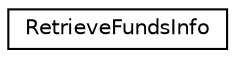 digraph "Graphical Class Hierarchy"
{
  edge [fontname="Helvetica",fontsize="10",labelfontname="Helvetica",labelfontsize="10"];
  node [fontname="Helvetica",fontsize="10",shape=record];
  rankdir="LR";
  Node0 [label="RetrieveFundsInfo",height=0.2,width=0.4,color="black", fillcolor="white", style="filled",URL="$struct_retrieve_funds_info.html"];
}
